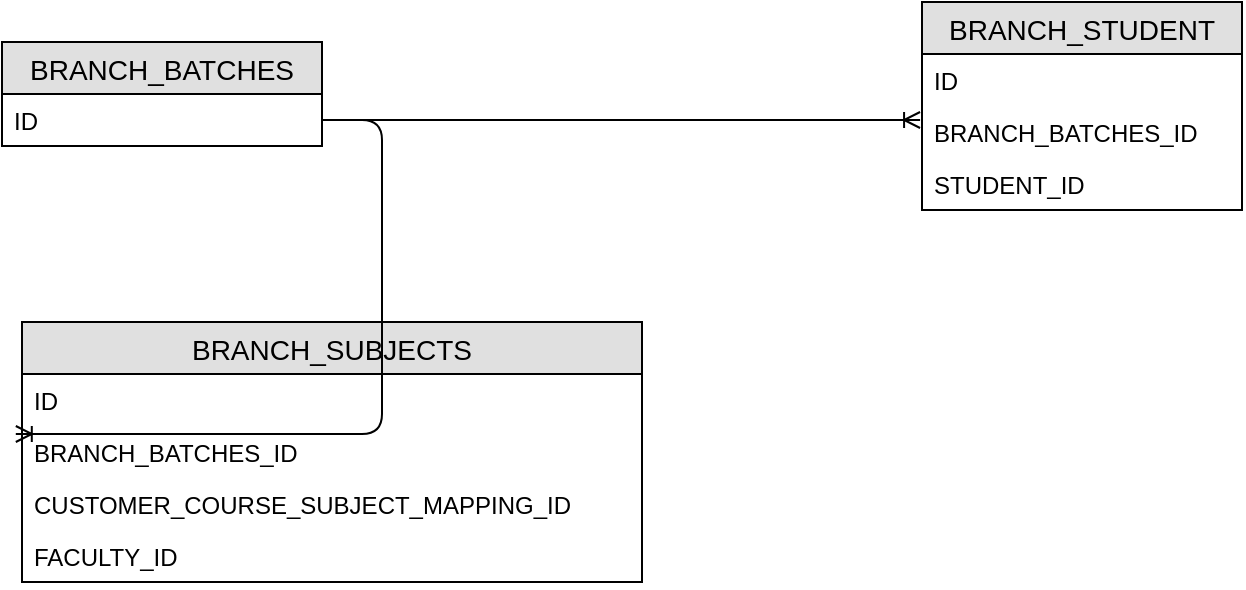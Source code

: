 <mxfile version="12.6.7" type="device"><diagram id="nQsy84qxHXcft0waDY_m" name="Page-1"><mxGraphModel dx="854" dy="465" grid="1" gridSize="10" guides="1" tooltips="1" connect="1" arrows="1" fold="1" page="1" pageScale="1" pageWidth="850" pageHeight="1100" math="0" shadow="0"><root><mxCell id="0"/><mxCell id="1" parent="0"/><mxCell id="SA8e2CooRRTanAhGtWyk-4" value="BRANCH_BATCHES" style="swimlane;fontStyle=0;childLayout=stackLayout;horizontal=1;startSize=26;fillColor=#e0e0e0;horizontalStack=0;resizeParent=1;resizeParentMax=0;resizeLast=0;collapsible=1;marginBottom=0;swimlaneFillColor=#ffffff;align=center;fontSize=14;" vertex="1" parent="1"><mxGeometry x="120" y="90" width="160" height="52" as="geometry"/></mxCell><mxCell id="SA8e2CooRRTanAhGtWyk-5" value="ID" style="text;strokeColor=none;fillColor=none;spacingLeft=4;spacingRight=4;overflow=hidden;rotatable=0;points=[[0,0.5],[1,0.5]];portConstraint=eastwest;fontSize=12;" vertex="1" parent="SA8e2CooRRTanAhGtWyk-4"><mxGeometry y="26" width="160" height="26" as="geometry"/></mxCell><mxCell id="SA8e2CooRRTanAhGtWyk-8" value="BRANCH_STUDENT" style="swimlane;fontStyle=0;childLayout=stackLayout;horizontal=1;startSize=26;fillColor=#e0e0e0;horizontalStack=0;resizeParent=1;resizeParentMax=0;resizeLast=0;collapsible=1;marginBottom=0;swimlaneFillColor=#ffffff;align=center;fontSize=14;" vertex="1" parent="1"><mxGeometry x="580" y="70" width="160" height="104" as="geometry"/></mxCell><mxCell id="SA8e2CooRRTanAhGtWyk-9" value="ID" style="text;strokeColor=none;fillColor=none;spacingLeft=4;spacingRight=4;overflow=hidden;rotatable=0;points=[[0,0.5],[1,0.5]];portConstraint=eastwest;fontSize=12;" vertex="1" parent="SA8e2CooRRTanAhGtWyk-8"><mxGeometry y="26" width="160" height="26" as="geometry"/></mxCell><mxCell id="SA8e2CooRRTanAhGtWyk-10" value="BRANCH_BATCHES_ID" style="text;strokeColor=none;fillColor=none;spacingLeft=4;spacingRight=4;overflow=hidden;rotatable=0;points=[[0,0.5],[1,0.5]];portConstraint=eastwest;fontSize=12;" vertex="1" parent="SA8e2CooRRTanAhGtWyk-8"><mxGeometry y="52" width="160" height="26" as="geometry"/></mxCell><mxCell id="SA8e2CooRRTanAhGtWyk-11" value="STUDENT_ID" style="text;strokeColor=none;fillColor=none;spacingLeft=4;spacingRight=4;overflow=hidden;rotatable=0;points=[[0,0.5],[1,0.5]];portConstraint=eastwest;fontSize=12;" vertex="1" parent="SA8e2CooRRTanAhGtWyk-8"><mxGeometry y="78" width="160" height="26" as="geometry"/></mxCell><mxCell id="SA8e2CooRRTanAhGtWyk-12" value="BRANCH_SUBJECTS" style="swimlane;fontStyle=0;childLayout=stackLayout;horizontal=1;startSize=26;fillColor=#e0e0e0;horizontalStack=0;resizeParent=1;resizeParentMax=0;resizeLast=0;collapsible=1;marginBottom=0;swimlaneFillColor=#ffffff;align=center;fontSize=14;" vertex="1" parent="1"><mxGeometry x="130" y="230" width="310" height="130" as="geometry"/></mxCell><mxCell id="SA8e2CooRRTanAhGtWyk-13" value="ID" style="text;strokeColor=none;fillColor=none;spacingLeft=4;spacingRight=4;overflow=hidden;rotatable=0;points=[[0,0.5],[1,0.5]];portConstraint=eastwest;fontSize=12;" vertex="1" parent="SA8e2CooRRTanAhGtWyk-12"><mxGeometry y="26" width="310" height="26" as="geometry"/></mxCell><mxCell id="SA8e2CooRRTanAhGtWyk-14" value="BRANCH_BATCHES_ID" style="text;strokeColor=none;fillColor=none;spacingLeft=4;spacingRight=4;overflow=hidden;rotatable=0;points=[[0,0.5],[1,0.5]];portConstraint=eastwest;fontSize=12;" vertex="1" parent="SA8e2CooRRTanAhGtWyk-12"><mxGeometry y="52" width="310" height="26" as="geometry"/></mxCell><mxCell id="SA8e2CooRRTanAhGtWyk-16" value="CUSTOMER_COURSE_SUBJECT_MAPPING_ID" style="text;strokeColor=none;fillColor=none;spacingLeft=4;spacingRight=4;overflow=hidden;rotatable=0;points=[[0,0.5],[1,0.5]];portConstraint=eastwest;fontSize=12;" vertex="1" parent="SA8e2CooRRTanAhGtWyk-12"><mxGeometry y="78" width="310" height="26" as="geometry"/></mxCell><mxCell id="SA8e2CooRRTanAhGtWyk-17" value="FACULTY_ID" style="text;strokeColor=none;fillColor=none;spacingLeft=4;spacingRight=4;overflow=hidden;rotatable=0;points=[[0,0.5],[1,0.5]];portConstraint=eastwest;fontSize=12;" vertex="1" parent="SA8e2CooRRTanAhGtWyk-12"><mxGeometry y="104" width="310" height="26" as="geometry"/></mxCell><mxCell id="SA8e2CooRRTanAhGtWyk-18" value="" style="edgeStyle=entityRelationEdgeStyle;fontSize=12;html=1;endArrow=ERoneToMany;entryX=-0.006;entryY=0.269;entryDx=0;entryDy=0;entryPerimeter=0;exitX=1;exitY=0.5;exitDx=0;exitDy=0;" edge="1" parent="1" source="SA8e2CooRRTanAhGtWyk-5" target="SA8e2CooRRTanAhGtWyk-10"><mxGeometry width="100" height="100" relative="1" as="geometry"><mxPoint x="330" y="180" as="sourcePoint"/><mxPoint x="430" y="80" as="targetPoint"/></mxGeometry></mxCell><mxCell id="SA8e2CooRRTanAhGtWyk-19" value="" style="edgeStyle=entityRelationEdgeStyle;fontSize=12;html=1;endArrow=ERoneToMany;entryX=-0.01;entryY=0.154;entryDx=0;entryDy=0;entryPerimeter=0;" edge="1" parent="1" source="SA8e2CooRRTanAhGtWyk-5" target="SA8e2CooRRTanAhGtWyk-14"><mxGeometry width="100" height="100" relative="1" as="geometry"><mxPoint x="290" y="139" as="sourcePoint"/><mxPoint x="589.04" y="138.994" as="targetPoint"/></mxGeometry></mxCell></root></mxGraphModel></diagram></mxfile>